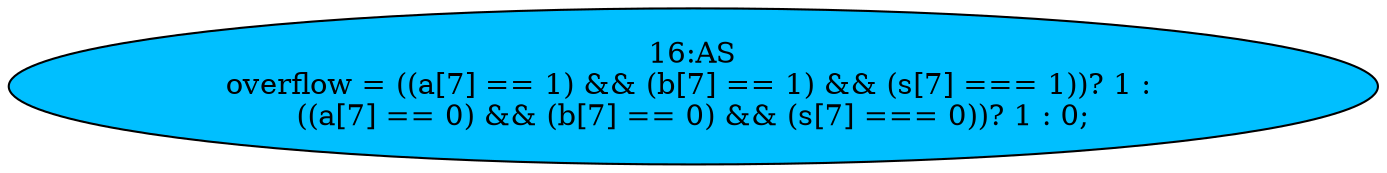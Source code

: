 strict digraph "" {
	node [label="\N"];
	"16:AS"	[ast="<pyverilog.vparser.ast.Assign object at 0x7f617875d110>",
		def_var="['overflow']",
		fillcolor=deepskyblue,
		label="16:AS
overflow = ((a[7] == 1) && (b[7] == 1) && (s[7] === 1))? 1 : 
((a[7] == 0) && (b[7] == 0) && (s[7] === 0))? 1 : 0;",
		statements="[]",
		style=filled,
		typ=Assign,
		use_var="['a', 'b', 's', 'a', 'b', 's']"];
}
